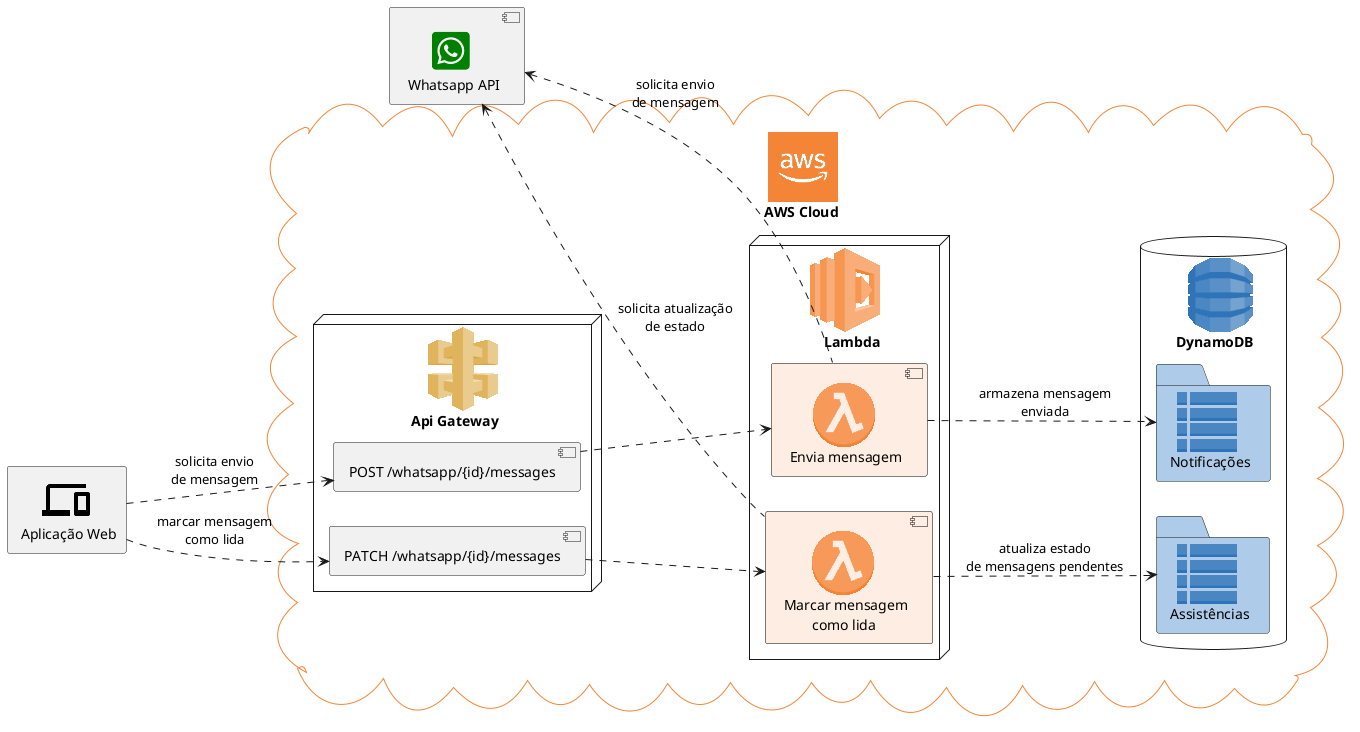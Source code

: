 @startuml whatsapp_api

!theme _none_

!include <tupadr3/common>
!include <tupadr3/font-awesome-5/whatsapp_square>
!include <tupadr3/font-awesome-5/instagram_square>
!include <tupadr3/material/devices>

!include <aws/common>
!include <aws/General/AWSCloud/AWSCloud>
!include <aws/ApplicationServices/AmazonAPIGateway/AmazonAPIGateway>
!include <aws/Compute/AWSLambda/AWSLambda>
!include <aws/Compute/AWSLambda/LambdaFunction/LambdaFunction>
!include <aws/Database/AmazonDynamoDB/AmazonDynamoDB>
!include <aws/Database/AmazonDynamoDB/table/table>

left to right direction

FA5_WHATSAPP_SQUARE(whatsApi, "Whatsapp API", component, Green)
MATERIAL_DEVICES(webapp, "Aplicação Web")

AWSCLOUD(AWS, "AWS Cloud", cloud) {

  AMAZONDYNAMODB(dynamoDB, "DynamoDB") {
    TABLE(notificationsTable, "Notificações")
    TABLE(assistancesTable, "Assistências")
  }
  
  AWSLAMBDA(apiFunctions, "Lambda") {
    LAMBDAFUNCTION(enviaMsgLambda, "Envia mensagem")
    LAMBDAFUNCTION(markAsReaded, "Marcar mensagem\ncomo lida")
  }

  AMAZONAPIGATEWAY(api, "Api Gateway") {
    component ["POST /whatsapp/{id}/messages"]
    component ["PATCH /whatsapp/{id}/messages"]
  }

}

webapp ..> ["POST /whatsapp/{id}/messages"] : solicita envio\nde mensagem
webapp ..> ["PATCH /whatsapp/{id}/messages"] : marcar mensagem\ncomo lida
["POST /whatsapp/{id}/messages"] ..> enviaMsgLambda
["PATCH /whatsapp/{id}/messages"] ..> markAsReaded
enviaMsgLambda ..> notificationsTable : armazena mensagem\nenviada
markAsReaded ..> assistancesTable : atualiza estado\nde mensagens pendentes
whatsApi <.. markAsReaded : solicita atualização\nde estado 
whatsApi <.. enviaMsgLambda : solicita envio\nde mensagem

@enduml
